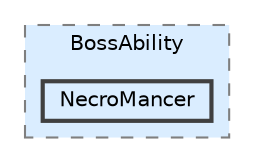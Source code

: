digraph "Q:/IdleWave/Projet/Assets/Scripts/RogueGenesia/Survival/Monster/AI/BossAbility/NecroMancer"
{
 // LATEX_PDF_SIZE
  bgcolor="transparent";
  edge [fontname=Helvetica,fontsize=10,labelfontname=Helvetica,labelfontsize=10];
  node [fontname=Helvetica,fontsize=10,shape=box,height=0.2,width=0.4];
  compound=true
  subgraph clusterdir_c3cdb3834d5d3bbe5feeafd248d94d3b {
    graph [ bgcolor="#daedff", pencolor="grey50", label="BossAbility", fontname=Helvetica,fontsize=10 style="filled,dashed", URL="dir_c3cdb3834d5d3bbe5feeafd248d94d3b.html",tooltip=""]
  dir_ab4ca7eccdad56827a35a43090489d4a [label="NecroMancer", fillcolor="#daedff", color="grey25", style="filled,bold", URL="dir_ab4ca7eccdad56827a35a43090489d4a.html",tooltip=""];
  }
}
